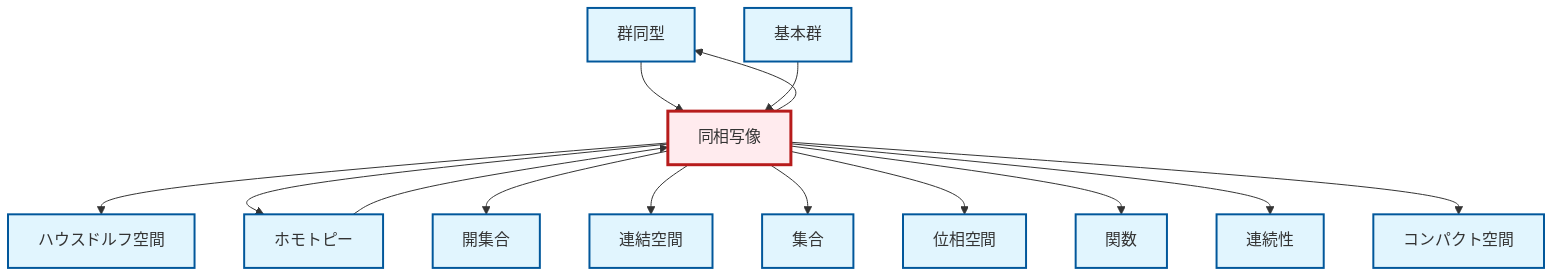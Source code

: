 graph TD
    classDef definition fill:#e1f5fe,stroke:#01579b,stroke-width:2px
    classDef theorem fill:#f3e5f5,stroke:#4a148c,stroke-width:2px
    classDef axiom fill:#fff3e0,stroke:#e65100,stroke-width:2px
    classDef example fill:#e8f5e9,stroke:#1b5e20,stroke-width:2px
    classDef current fill:#ffebee,stroke:#b71c1c,stroke-width:3px
    def-set["集合"]:::definition
    def-isomorphism["群同型"]:::definition
    def-homeomorphism["同相写像"]:::definition
    def-homotopy["ホモトピー"]:::definition
    def-continuity["連続性"]:::definition
    def-compact["コンパクト空間"]:::definition
    def-open-set["開集合"]:::definition
    def-fundamental-group["基本群"]:::definition
    def-connected["連結空間"]:::definition
    def-function["関数"]:::definition
    def-hausdorff["ハウスドルフ空間"]:::definition
    def-topological-space["位相空間"]:::definition
    def-homeomorphism --> def-hausdorff
    def-homeomorphism --> def-homotopy
    def-homeomorphism --> def-open-set
    def-isomorphism --> def-homeomorphism
    def-homeomorphism --> def-connected
    def-homeomorphism --> def-set
    def-homotopy --> def-homeomorphism
    def-homeomorphism --> def-topological-space
    def-homeomorphism --> def-isomorphism
    def-homeomorphism --> def-function
    def-homeomorphism --> def-continuity
    def-fundamental-group --> def-homeomorphism
    def-homeomorphism --> def-compact
    class def-homeomorphism current